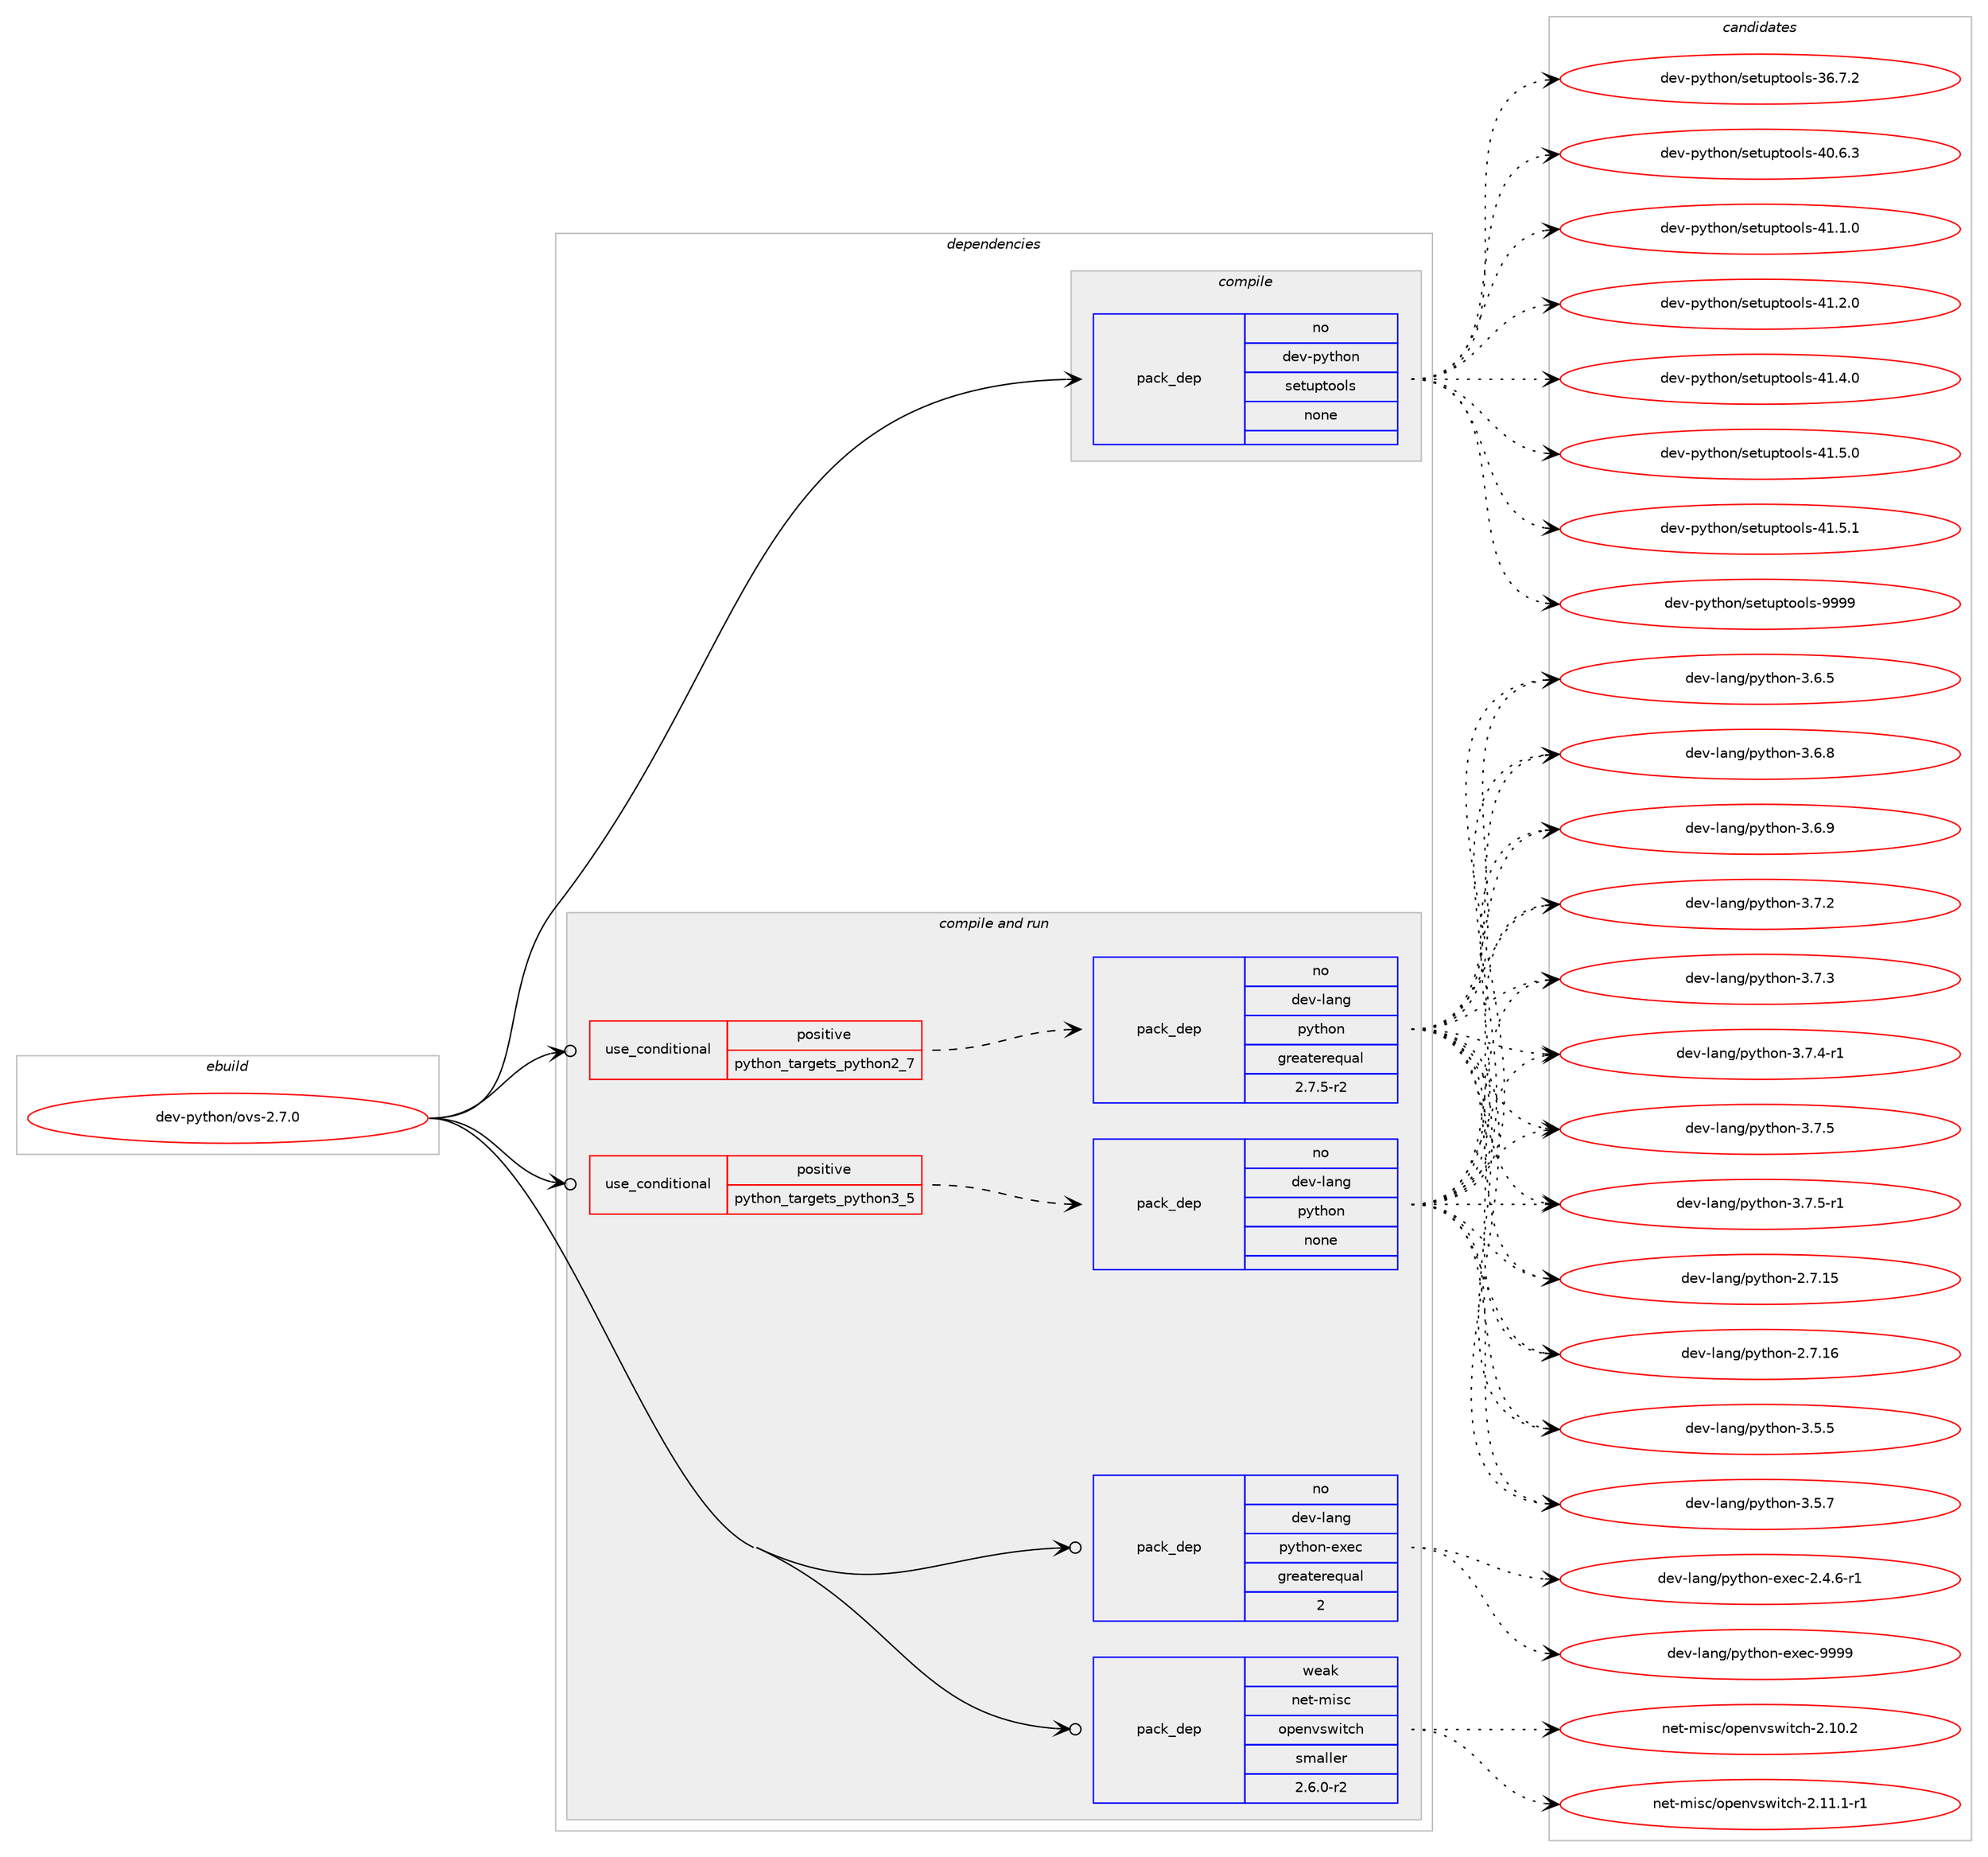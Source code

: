 digraph prolog {

# *************
# Graph options
# *************

newrank=true;
concentrate=true;
compound=true;
graph [rankdir=LR,fontname=Helvetica,fontsize=10,ranksep=1.5];#, ranksep=2.5, nodesep=0.2];
edge  [arrowhead=vee];
node  [fontname=Helvetica,fontsize=10];

# **********
# The ebuild
# **********

subgraph cluster_leftcol {
color=gray;
rank=same;
label=<<i>ebuild</i>>;
id [label="dev-python/ovs-2.7.0", color=red, width=4, href="../dev-python/ovs-2.7.0.svg"];
}

# ****************
# The dependencies
# ****************

subgraph cluster_midcol {
color=gray;
label=<<i>dependencies</i>>;
subgraph cluster_compile {
fillcolor="#eeeeee";
style=filled;
label=<<i>compile</i>>;
subgraph pack464227 {
dependency619976 [label=<<TABLE BORDER="0" CELLBORDER="1" CELLSPACING="0" CELLPADDING="4" WIDTH="220"><TR><TD ROWSPAN="6" CELLPADDING="30">pack_dep</TD></TR><TR><TD WIDTH="110">no</TD></TR><TR><TD>dev-python</TD></TR><TR><TD>setuptools</TD></TR><TR><TD>none</TD></TR><TR><TD></TD></TR></TABLE>>, shape=none, color=blue];
}
id:e -> dependency619976:w [weight=20,style="solid",arrowhead="vee"];
}
subgraph cluster_compileandrun {
fillcolor="#eeeeee";
style=filled;
label=<<i>compile and run</i>>;
subgraph cond143939 {
dependency619977 [label=<<TABLE BORDER="0" CELLBORDER="1" CELLSPACING="0" CELLPADDING="4"><TR><TD ROWSPAN="3" CELLPADDING="10">use_conditional</TD></TR><TR><TD>positive</TD></TR><TR><TD>python_targets_python2_7</TD></TR></TABLE>>, shape=none, color=red];
subgraph pack464228 {
dependency619978 [label=<<TABLE BORDER="0" CELLBORDER="1" CELLSPACING="0" CELLPADDING="4" WIDTH="220"><TR><TD ROWSPAN="6" CELLPADDING="30">pack_dep</TD></TR><TR><TD WIDTH="110">no</TD></TR><TR><TD>dev-lang</TD></TR><TR><TD>python</TD></TR><TR><TD>greaterequal</TD></TR><TR><TD>2.7.5-r2</TD></TR></TABLE>>, shape=none, color=blue];
}
dependency619977:e -> dependency619978:w [weight=20,style="dashed",arrowhead="vee"];
}
id:e -> dependency619977:w [weight=20,style="solid",arrowhead="odotvee"];
subgraph cond143940 {
dependency619979 [label=<<TABLE BORDER="0" CELLBORDER="1" CELLSPACING="0" CELLPADDING="4"><TR><TD ROWSPAN="3" CELLPADDING="10">use_conditional</TD></TR><TR><TD>positive</TD></TR><TR><TD>python_targets_python3_5</TD></TR></TABLE>>, shape=none, color=red];
subgraph pack464229 {
dependency619980 [label=<<TABLE BORDER="0" CELLBORDER="1" CELLSPACING="0" CELLPADDING="4" WIDTH="220"><TR><TD ROWSPAN="6" CELLPADDING="30">pack_dep</TD></TR><TR><TD WIDTH="110">no</TD></TR><TR><TD>dev-lang</TD></TR><TR><TD>python</TD></TR><TR><TD>none</TD></TR><TR><TD></TD></TR></TABLE>>, shape=none, color=blue];
}
dependency619979:e -> dependency619980:w [weight=20,style="dashed",arrowhead="vee"];
}
id:e -> dependency619979:w [weight=20,style="solid",arrowhead="odotvee"];
subgraph pack464230 {
dependency619981 [label=<<TABLE BORDER="0" CELLBORDER="1" CELLSPACING="0" CELLPADDING="4" WIDTH="220"><TR><TD ROWSPAN="6" CELLPADDING="30">pack_dep</TD></TR><TR><TD WIDTH="110">no</TD></TR><TR><TD>dev-lang</TD></TR><TR><TD>python-exec</TD></TR><TR><TD>greaterequal</TD></TR><TR><TD>2</TD></TR></TABLE>>, shape=none, color=blue];
}
id:e -> dependency619981:w [weight=20,style="solid",arrowhead="odotvee"];
subgraph pack464231 {
dependency619982 [label=<<TABLE BORDER="0" CELLBORDER="1" CELLSPACING="0" CELLPADDING="4" WIDTH="220"><TR><TD ROWSPAN="6" CELLPADDING="30">pack_dep</TD></TR><TR><TD WIDTH="110">weak</TD></TR><TR><TD>net-misc</TD></TR><TR><TD>openvswitch</TD></TR><TR><TD>smaller</TD></TR><TR><TD>2.6.0-r2</TD></TR></TABLE>>, shape=none, color=blue];
}
id:e -> dependency619982:w [weight=20,style="solid",arrowhead="odotvee"];
}
subgraph cluster_run {
fillcolor="#eeeeee";
style=filled;
label=<<i>run</i>>;
}
}

# **************
# The candidates
# **************

subgraph cluster_choices {
rank=same;
color=gray;
label=<<i>candidates</i>>;

subgraph choice464227 {
color=black;
nodesep=1;
choice100101118451121211161041111104711510111611711211611111110811545515446554650 [label="dev-python/setuptools-36.7.2", color=red, width=4,href="../dev-python/setuptools-36.7.2.svg"];
choice100101118451121211161041111104711510111611711211611111110811545524846544651 [label="dev-python/setuptools-40.6.3", color=red, width=4,href="../dev-python/setuptools-40.6.3.svg"];
choice100101118451121211161041111104711510111611711211611111110811545524946494648 [label="dev-python/setuptools-41.1.0", color=red, width=4,href="../dev-python/setuptools-41.1.0.svg"];
choice100101118451121211161041111104711510111611711211611111110811545524946504648 [label="dev-python/setuptools-41.2.0", color=red, width=4,href="../dev-python/setuptools-41.2.0.svg"];
choice100101118451121211161041111104711510111611711211611111110811545524946524648 [label="dev-python/setuptools-41.4.0", color=red, width=4,href="../dev-python/setuptools-41.4.0.svg"];
choice100101118451121211161041111104711510111611711211611111110811545524946534648 [label="dev-python/setuptools-41.5.0", color=red, width=4,href="../dev-python/setuptools-41.5.0.svg"];
choice100101118451121211161041111104711510111611711211611111110811545524946534649 [label="dev-python/setuptools-41.5.1", color=red, width=4,href="../dev-python/setuptools-41.5.1.svg"];
choice10010111845112121116104111110471151011161171121161111111081154557575757 [label="dev-python/setuptools-9999", color=red, width=4,href="../dev-python/setuptools-9999.svg"];
dependency619976:e -> choice100101118451121211161041111104711510111611711211611111110811545515446554650:w [style=dotted,weight="100"];
dependency619976:e -> choice100101118451121211161041111104711510111611711211611111110811545524846544651:w [style=dotted,weight="100"];
dependency619976:e -> choice100101118451121211161041111104711510111611711211611111110811545524946494648:w [style=dotted,weight="100"];
dependency619976:e -> choice100101118451121211161041111104711510111611711211611111110811545524946504648:w [style=dotted,weight="100"];
dependency619976:e -> choice100101118451121211161041111104711510111611711211611111110811545524946524648:w [style=dotted,weight="100"];
dependency619976:e -> choice100101118451121211161041111104711510111611711211611111110811545524946534648:w [style=dotted,weight="100"];
dependency619976:e -> choice100101118451121211161041111104711510111611711211611111110811545524946534649:w [style=dotted,weight="100"];
dependency619976:e -> choice10010111845112121116104111110471151011161171121161111111081154557575757:w [style=dotted,weight="100"];
}
subgraph choice464228 {
color=black;
nodesep=1;
choice10010111845108971101034711212111610411111045504655464953 [label="dev-lang/python-2.7.15", color=red, width=4,href="../dev-lang/python-2.7.15.svg"];
choice10010111845108971101034711212111610411111045504655464954 [label="dev-lang/python-2.7.16", color=red, width=4,href="../dev-lang/python-2.7.16.svg"];
choice100101118451089711010347112121116104111110455146534653 [label="dev-lang/python-3.5.5", color=red, width=4,href="../dev-lang/python-3.5.5.svg"];
choice100101118451089711010347112121116104111110455146534655 [label="dev-lang/python-3.5.7", color=red, width=4,href="../dev-lang/python-3.5.7.svg"];
choice100101118451089711010347112121116104111110455146544653 [label="dev-lang/python-3.6.5", color=red, width=4,href="../dev-lang/python-3.6.5.svg"];
choice100101118451089711010347112121116104111110455146544656 [label="dev-lang/python-3.6.8", color=red, width=4,href="../dev-lang/python-3.6.8.svg"];
choice100101118451089711010347112121116104111110455146544657 [label="dev-lang/python-3.6.9", color=red, width=4,href="../dev-lang/python-3.6.9.svg"];
choice100101118451089711010347112121116104111110455146554650 [label="dev-lang/python-3.7.2", color=red, width=4,href="../dev-lang/python-3.7.2.svg"];
choice100101118451089711010347112121116104111110455146554651 [label="dev-lang/python-3.7.3", color=red, width=4,href="../dev-lang/python-3.7.3.svg"];
choice1001011184510897110103471121211161041111104551465546524511449 [label="dev-lang/python-3.7.4-r1", color=red, width=4,href="../dev-lang/python-3.7.4-r1.svg"];
choice100101118451089711010347112121116104111110455146554653 [label="dev-lang/python-3.7.5", color=red, width=4,href="../dev-lang/python-3.7.5.svg"];
choice1001011184510897110103471121211161041111104551465546534511449 [label="dev-lang/python-3.7.5-r1", color=red, width=4,href="../dev-lang/python-3.7.5-r1.svg"];
dependency619978:e -> choice10010111845108971101034711212111610411111045504655464953:w [style=dotted,weight="100"];
dependency619978:e -> choice10010111845108971101034711212111610411111045504655464954:w [style=dotted,weight="100"];
dependency619978:e -> choice100101118451089711010347112121116104111110455146534653:w [style=dotted,weight="100"];
dependency619978:e -> choice100101118451089711010347112121116104111110455146534655:w [style=dotted,weight="100"];
dependency619978:e -> choice100101118451089711010347112121116104111110455146544653:w [style=dotted,weight="100"];
dependency619978:e -> choice100101118451089711010347112121116104111110455146544656:w [style=dotted,weight="100"];
dependency619978:e -> choice100101118451089711010347112121116104111110455146544657:w [style=dotted,weight="100"];
dependency619978:e -> choice100101118451089711010347112121116104111110455146554650:w [style=dotted,weight="100"];
dependency619978:e -> choice100101118451089711010347112121116104111110455146554651:w [style=dotted,weight="100"];
dependency619978:e -> choice1001011184510897110103471121211161041111104551465546524511449:w [style=dotted,weight="100"];
dependency619978:e -> choice100101118451089711010347112121116104111110455146554653:w [style=dotted,weight="100"];
dependency619978:e -> choice1001011184510897110103471121211161041111104551465546534511449:w [style=dotted,weight="100"];
}
subgraph choice464229 {
color=black;
nodesep=1;
choice10010111845108971101034711212111610411111045504655464953 [label="dev-lang/python-2.7.15", color=red, width=4,href="../dev-lang/python-2.7.15.svg"];
choice10010111845108971101034711212111610411111045504655464954 [label="dev-lang/python-2.7.16", color=red, width=4,href="../dev-lang/python-2.7.16.svg"];
choice100101118451089711010347112121116104111110455146534653 [label="dev-lang/python-3.5.5", color=red, width=4,href="../dev-lang/python-3.5.5.svg"];
choice100101118451089711010347112121116104111110455146534655 [label="dev-lang/python-3.5.7", color=red, width=4,href="../dev-lang/python-3.5.7.svg"];
choice100101118451089711010347112121116104111110455146544653 [label="dev-lang/python-3.6.5", color=red, width=4,href="../dev-lang/python-3.6.5.svg"];
choice100101118451089711010347112121116104111110455146544656 [label="dev-lang/python-3.6.8", color=red, width=4,href="../dev-lang/python-3.6.8.svg"];
choice100101118451089711010347112121116104111110455146544657 [label="dev-lang/python-3.6.9", color=red, width=4,href="../dev-lang/python-3.6.9.svg"];
choice100101118451089711010347112121116104111110455146554650 [label="dev-lang/python-3.7.2", color=red, width=4,href="../dev-lang/python-3.7.2.svg"];
choice100101118451089711010347112121116104111110455146554651 [label="dev-lang/python-3.7.3", color=red, width=4,href="../dev-lang/python-3.7.3.svg"];
choice1001011184510897110103471121211161041111104551465546524511449 [label="dev-lang/python-3.7.4-r1", color=red, width=4,href="../dev-lang/python-3.7.4-r1.svg"];
choice100101118451089711010347112121116104111110455146554653 [label="dev-lang/python-3.7.5", color=red, width=4,href="../dev-lang/python-3.7.5.svg"];
choice1001011184510897110103471121211161041111104551465546534511449 [label="dev-lang/python-3.7.5-r1", color=red, width=4,href="../dev-lang/python-3.7.5-r1.svg"];
dependency619980:e -> choice10010111845108971101034711212111610411111045504655464953:w [style=dotted,weight="100"];
dependency619980:e -> choice10010111845108971101034711212111610411111045504655464954:w [style=dotted,weight="100"];
dependency619980:e -> choice100101118451089711010347112121116104111110455146534653:w [style=dotted,weight="100"];
dependency619980:e -> choice100101118451089711010347112121116104111110455146534655:w [style=dotted,weight="100"];
dependency619980:e -> choice100101118451089711010347112121116104111110455146544653:w [style=dotted,weight="100"];
dependency619980:e -> choice100101118451089711010347112121116104111110455146544656:w [style=dotted,weight="100"];
dependency619980:e -> choice100101118451089711010347112121116104111110455146544657:w [style=dotted,weight="100"];
dependency619980:e -> choice100101118451089711010347112121116104111110455146554650:w [style=dotted,weight="100"];
dependency619980:e -> choice100101118451089711010347112121116104111110455146554651:w [style=dotted,weight="100"];
dependency619980:e -> choice1001011184510897110103471121211161041111104551465546524511449:w [style=dotted,weight="100"];
dependency619980:e -> choice100101118451089711010347112121116104111110455146554653:w [style=dotted,weight="100"];
dependency619980:e -> choice1001011184510897110103471121211161041111104551465546534511449:w [style=dotted,weight="100"];
}
subgraph choice464230 {
color=black;
nodesep=1;
choice10010111845108971101034711212111610411111045101120101994550465246544511449 [label="dev-lang/python-exec-2.4.6-r1", color=red, width=4,href="../dev-lang/python-exec-2.4.6-r1.svg"];
choice10010111845108971101034711212111610411111045101120101994557575757 [label="dev-lang/python-exec-9999", color=red, width=4,href="../dev-lang/python-exec-9999.svg"];
dependency619981:e -> choice10010111845108971101034711212111610411111045101120101994550465246544511449:w [style=dotted,weight="100"];
dependency619981:e -> choice10010111845108971101034711212111610411111045101120101994557575757:w [style=dotted,weight="100"];
}
subgraph choice464231 {
color=black;
nodesep=1;
choice1101011164510910511599471111121011101181151191051169910445504649484650 [label="net-misc/openvswitch-2.10.2", color=red, width=4,href="../net-misc/openvswitch-2.10.2.svg"];
choice11010111645109105115994711111210111011811511910511699104455046494946494511449 [label="net-misc/openvswitch-2.11.1-r1", color=red, width=4,href="../net-misc/openvswitch-2.11.1-r1.svg"];
dependency619982:e -> choice1101011164510910511599471111121011101181151191051169910445504649484650:w [style=dotted,weight="100"];
dependency619982:e -> choice11010111645109105115994711111210111011811511910511699104455046494946494511449:w [style=dotted,weight="100"];
}
}

}
